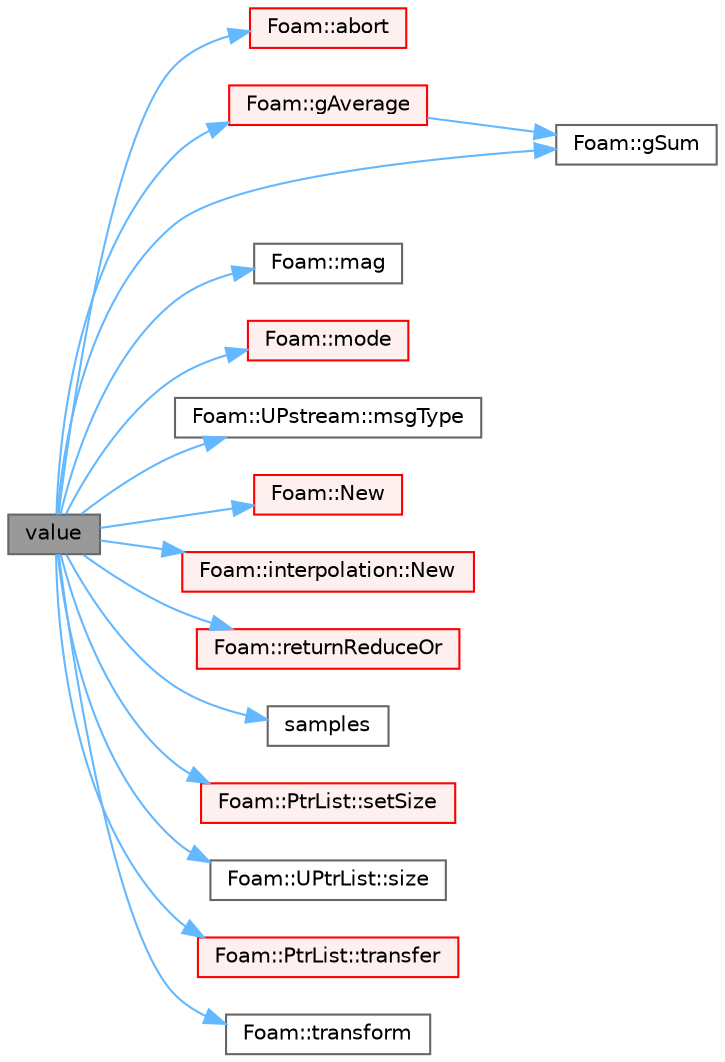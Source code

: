 digraph "value"
{
 // LATEX_PDF_SIZE
  bgcolor="transparent";
  edge [fontname=Helvetica,fontsize=10,labelfontname=Helvetica,labelfontsize=10];
  node [fontname=Helvetica,fontsize=10,shape=box,height=0.2,width=0.4];
  rankdir="LR";
  Node1 [id="Node000001",label="value",height=0.2,width=0.4,color="gray40", fillcolor="grey60", style="filled", fontcolor="black",tooltip=" "];
  Node1 -> Node2 [id="edge1_Node000001_Node000002",color="steelblue1",style="solid",tooltip=" "];
  Node2 [id="Node000002",label="Foam::abort",height=0.2,width=0.4,color="red", fillcolor="#FFF0F0", style="filled",URL="$namespaceFoam.html#aa346d711a4494a48e7c8aa9316f24263",tooltip=" "];
  Node1 -> Node4 [id="edge2_Node000001_Node000004",color="steelblue1",style="solid",tooltip=" "];
  Node4 [id="Node000004",label="Foam::gAverage",height=0.2,width=0.4,color="red", fillcolor="#FFF0F0", style="filled",URL="$namespaceFoam.html#ab45e56189711a2e5cdd381a0e2b6cc5c",tooltip=" "];
  Node4 -> Node10 [id="edge3_Node000004_Node000010",color="steelblue1",style="solid",tooltip=" "];
  Node10 [id="Node000010",label="Foam::gSum",height=0.2,width=0.4,color="grey40", fillcolor="white", style="filled",URL="$namespaceFoam.html#a11b1ebb4c53ad062332767d75ca96328",tooltip=" "];
  Node1 -> Node10 [id="edge4_Node000001_Node000010",color="steelblue1",style="solid",tooltip=" "];
  Node1 -> Node27 [id="edge5_Node000001_Node000027",color="steelblue1",style="solid",tooltip=" "];
  Node27 [id="Node000027",label="Foam::mag",height=0.2,width=0.4,color="grey40", fillcolor="white", style="filled",URL="$namespaceFoam.html#a8ac5b57f98f906c36b8a4e989a77dbba",tooltip=" "];
  Node1 -> Node28 [id="edge6_Node000001_Node000028",color="steelblue1",style="solid",tooltip=" "];
  Node28 [id="Node000028",label="Foam::mode",height=0.2,width=0.4,color="red", fillcolor="#FFF0F0", style="filled",URL="$namespaceFoam.html#a53d7a4359e1c5a7c190744f5e0c7c723",tooltip=" "];
  Node1 -> Node30 [id="edge7_Node000001_Node000030",color="steelblue1",style="solid",tooltip=" "];
  Node30 [id="Node000030",label="Foam::UPstream::msgType",height=0.2,width=0.4,color="grey40", fillcolor="white", style="filled",URL="$classFoam_1_1UPstream.html#a3509578c950204a2eb568761a6c419e4",tooltip=" "];
  Node1 -> Node31 [id="edge8_Node000001_Node000031",color="steelblue1",style="solid",tooltip=" "];
  Node31 [id="Node000031",label="Foam::New",height=0.2,width=0.4,color="red", fillcolor="#FFF0F0", style="filled",URL="$namespaceFoam.html#a1148edcd5b937a181997b4db3e01c631",tooltip=" "];
  Node1 -> Node34 [id="edge9_Node000001_Node000034",color="steelblue1",style="solid",tooltip=" "];
  Node34 [id="Node000034",label="Foam::interpolation::New",height=0.2,width=0.4,color="red", fillcolor="#FFF0F0", style="filled",URL="$classFoam_1_1interpolation.html#ab5ceab3002c9b58fddf617827d26e9be",tooltip=" "];
  Node1 -> Node38 [id="edge10_Node000001_Node000038",color="steelblue1",style="solid",tooltip=" "];
  Node38 [id="Node000038",label="Foam::returnReduceOr",height=0.2,width=0.4,color="red", fillcolor="#FFF0F0", style="filled",URL="$namespaceFoam.html#a2e469ccb2cea405f7ddd435d8de00ceb",tooltip=" "];
  Node1 -> Node40 [id="edge11_Node000001_Node000040",color="steelblue1",style="solid",tooltip=" "];
  Node40 [id="Node000040",label="samples",height=0.2,width=0.4,color="grey40", fillcolor="white", style="filled",URL="$utilities_2postProcessing_2miscellaneous_2pdfPlot_2createFields_8H.html#a65fd97654d201da2dc818750d9148c73",tooltip=" "];
  Node1 -> Node41 [id="edge12_Node000001_Node000041",color="steelblue1",style="solid",tooltip=" "];
  Node41 [id="Node000041",label="Foam::PtrList::setSize",height=0.2,width=0.4,color="red", fillcolor="#FFF0F0", style="filled",URL="$classFoam_1_1PtrList.html#a69101c7616426ea26b33577a730b73e8",tooltip=" "];
  Node1 -> Node17 [id="edge13_Node000001_Node000017",color="steelblue1",style="solid",tooltip=" "];
  Node17 [id="Node000017",label="Foam::UPtrList::size",height=0.2,width=0.4,color="grey40", fillcolor="white", style="filled",URL="$classFoam_1_1UPtrList.html#a95603446b248fe1ecf5dc59bcc2eaff0",tooltip=" "];
  Node1 -> Node43 [id="edge14_Node000001_Node000043",color="steelblue1",style="solid",tooltip=" "];
  Node43 [id="Node000043",label="Foam::PtrList::transfer",height=0.2,width=0.4,color="red", fillcolor="#FFF0F0", style="filled",URL="$classFoam_1_1PtrList.html#a0bc76d46c3a7f71bd74ddafdf84dbfbc",tooltip=" "];
  Node1 -> Node45 [id="edge15_Node000001_Node000045",color="steelblue1",style="solid",tooltip=" "];
  Node45 [id="Node000045",label="Foam::transform",height=0.2,width=0.4,color="grey40", fillcolor="white", style="filled",URL="$namespaceFoam.html#a1fc621b18cd1d8a786e42733c2657a1a",tooltip=" "];
}
